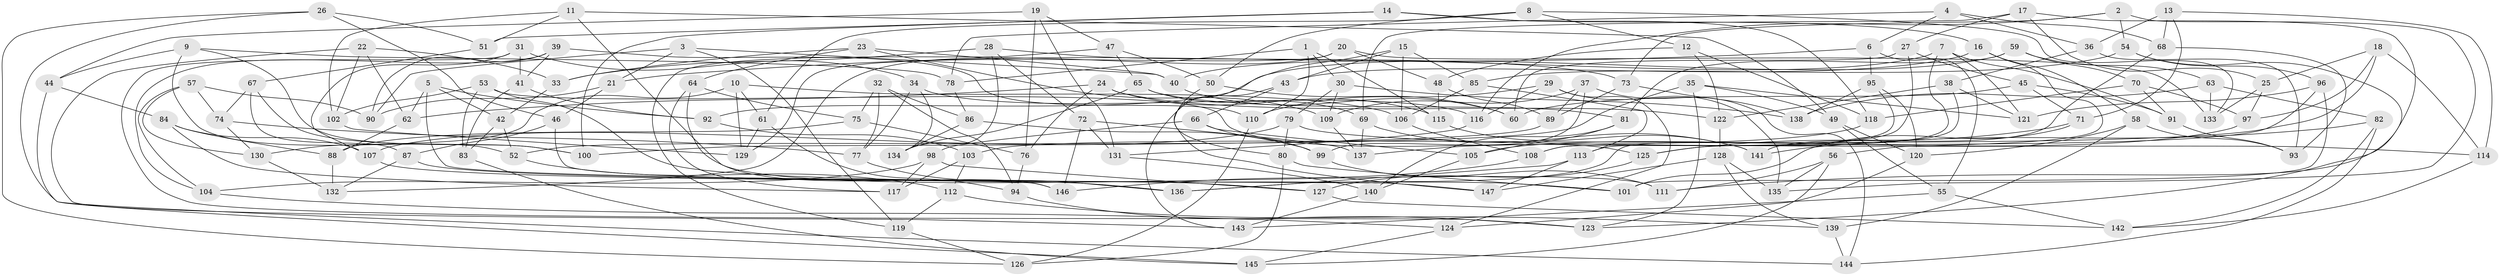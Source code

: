 // Generated by graph-tools (version 1.1) at 2025/26/03/09/25 03:26:57]
// undirected, 147 vertices, 294 edges
graph export_dot {
graph [start="1"]
  node [color=gray90,style=filled];
  1;
  2;
  3;
  4;
  5;
  6;
  7;
  8;
  9;
  10;
  11;
  12;
  13;
  14;
  15;
  16;
  17;
  18;
  19;
  20;
  21;
  22;
  23;
  24;
  25;
  26;
  27;
  28;
  29;
  30;
  31;
  32;
  33;
  34;
  35;
  36;
  37;
  38;
  39;
  40;
  41;
  42;
  43;
  44;
  45;
  46;
  47;
  48;
  49;
  50;
  51;
  52;
  53;
  54;
  55;
  56;
  57;
  58;
  59;
  60;
  61;
  62;
  63;
  64;
  65;
  66;
  67;
  68;
  69;
  70;
  71;
  72;
  73;
  74;
  75;
  76;
  77;
  78;
  79;
  80;
  81;
  82;
  83;
  84;
  85;
  86;
  87;
  88;
  89;
  90;
  91;
  92;
  93;
  94;
  95;
  96;
  97;
  98;
  99;
  100;
  101;
  102;
  103;
  104;
  105;
  106;
  107;
  108;
  109;
  110;
  111;
  112;
  113;
  114;
  115;
  116;
  117;
  118;
  119;
  120;
  121;
  122;
  123;
  124;
  125;
  126;
  127;
  128;
  129;
  130;
  131;
  132;
  133;
  134;
  135;
  136;
  137;
  138;
  139;
  140;
  141;
  142;
  143;
  144;
  145;
  146;
  147;
  1 -- 115;
  1 -- 30;
  1 -- 78;
  1 -- 110;
  2 -- 116;
  2 -- 73;
  2 -- 135;
  2 -- 54;
  3 -- 40;
  3 -- 119;
  3 -- 90;
  3 -- 21;
  4 -- 68;
  4 -- 36;
  4 -- 6;
  4 -- 78;
  5 -- 92;
  5 -- 62;
  5 -- 147;
  5 -- 42;
  6 -- 55;
  6 -- 21;
  6 -- 95;
  7 -- 91;
  7 -- 121;
  7 -- 113;
  7 -- 40;
  8 -- 12;
  8 -- 61;
  8 -- 133;
  8 -- 50;
  9 -- 52;
  9 -- 100;
  9 -- 78;
  9 -- 44;
  10 -- 129;
  10 -- 106;
  10 -- 61;
  10 -- 130;
  11 -- 49;
  11 -- 51;
  11 -- 111;
  11 -- 102;
  12 -- 122;
  12 -- 48;
  12 -- 118;
  13 -- 114;
  13 -- 71;
  13 -- 68;
  13 -- 36;
  14 -- 16;
  14 -- 118;
  14 -- 100;
  14 -- 51;
  15 -- 106;
  15 -- 147;
  15 -- 85;
  15 -- 43;
  16 -- 58;
  16 -- 56;
  16 -- 43;
  17 -- 27;
  17 -- 111;
  17 -- 69;
  17 -- 25;
  18 -- 103;
  18 -- 25;
  18 -- 114;
  18 -- 97;
  19 -- 131;
  19 -- 47;
  19 -- 76;
  19 -- 44;
  20 -- 48;
  20 -- 129;
  20 -- 132;
  20 -- 133;
  21 -- 46;
  21 -- 90;
  22 -- 102;
  22 -- 143;
  22 -- 62;
  22 -- 33;
  23 -- 33;
  23 -- 64;
  23 -- 109;
  23 -- 40;
  24 -- 115;
  24 -- 62;
  24 -- 76;
  24 -- 122;
  25 -- 133;
  25 -- 97;
  26 -- 51;
  26 -- 144;
  26 -- 46;
  26 -- 126;
  27 -- 45;
  27 -- 108;
  27 -- 60;
  28 -- 72;
  28 -- 134;
  28 -- 33;
  28 -- 73;
  29 -- 124;
  29 -- 135;
  29 -- 110;
  29 -- 116;
  30 -- 79;
  30 -- 109;
  30 -- 138;
  31 -- 41;
  31 -- 123;
  31 -- 34;
  31 -- 107;
  32 -- 77;
  32 -- 94;
  32 -- 75;
  32 -- 86;
  33 -- 42;
  34 -- 77;
  34 -- 134;
  34 -- 116;
  35 -- 121;
  35 -- 52;
  35 -- 49;
  35 -- 123;
  36 -- 38;
  36 -- 93;
  37 -- 109;
  37 -- 99;
  37 -- 144;
  37 -- 89;
  38 -- 122;
  38 -- 121;
  38 -- 136;
  39 -- 104;
  39 -- 110;
  39 -- 41;
  39 -- 90;
  40 -- 60;
  41 -- 92;
  41 -- 83;
  42 -- 83;
  42 -- 52;
  43 -- 143;
  43 -- 66;
  44 -- 84;
  44 -- 145;
  45 -- 60;
  45 -- 91;
  45 -- 71;
  46 -- 87;
  46 -- 146;
  47 -- 65;
  47 -- 50;
  47 -- 119;
  48 -- 89;
  48 -- 115;
  49 -- 55;
  49 -- 120;
  50 -- 60;
  50 -- 80;
  51 -- 67;
  52 -- 112;
  53 -- 125;
  53 -- 102;
  53 -- 83;
  53 -- 101;
  54 -- 123;
  54 -- 85;
  54 -- 96;
  55 -- 143;
  55 -- 142;
  56 -- 145;
  56 -- 135;
  56 -- 111;
  57 -- 74;
  57 -- 90;
  57 -- 130;
  57 -- 104;
  58 -- 93;
  58 -- 139;
  58 -- 120;
  59 -- 63;
  59 -- 70;
  59 -- 81;
  59 -- 92;
  61 -- 129;
  61 -- 94;
  62 -- 88;
  63 -- 138;
  63 -- 133;
  63 -- 82;
  64 -- 75;
  64 -- 146;
  64 -- 117;
  65 -- 81;
  65 -- 69;
  65 -- 134;
  66 -- 105;
  66 -- 99;
  66 -- 98;
  67 -- 87;
  67 -- 100;
  67 -- 74;
  68 -- 93;
  68 -- 141;
  69 -- 137;
  69 -- 141;
  70 -- 91;
  70 -- 97;
  70 -- 118;
  71 -- 125;
  71 -- 101;
  72 -- 146;
  72 -- 131;
  72 -- 137;
  73 -- 89;
  73 -- 138;
  74 -- 77;
  74 -- 130;
  75 -- 88;
  75 -- 76;
  76 -- 94;
  77 -- 136;
  78 -- 86;
  79 -- 107;
  79 -- 114;
  79 -- 80;
  80 -- 101;
  80 -- 126;
  81 -- 105;
  81 -- 140;
  82 -- 144;
  82 -- 142;
  82 -- 141;
  83 -- 145;
  84 -- 88;
  84 -- 107;
  84 -- 117;
  85 -- 106;
  85 -- 113;
  86 -- 99;
  86 -- 134;
  87 -- 132;
  87 -- 127;
  88 -- 132;
  89 -- 100;
  91 -- 93;
  92 -- 103;
  94 -- 123;
  95 -- 108;
  95 -- 138;
  95 -- 120;
  96 -- 121;
  96 -- 101;
  96 -- 125;
  97 -- 105;
  98 -- 104;
  98 -- 127;
  98 -- 117;
  99 -- 111;
  102 -- 129;
  103 -- 117;
  103 -- 112;
  104 -- 124;
  105 -- 140;
  106 -- 108;
  107 -- 136;
  108 -- 146;
  109 -- 137;
  110 -- 126;
  112 -- 119;
  112 -- 139;
  113 -- 136;
  113 -- 147;
  114 -- 142;
  115 -- 141;
  116 -- 131;
  118 -- 137;
  119 -- 126;
  120 -- 124;
  122 -- 128;
  124 -- 145;
  125 -- 127;
  127 -- 142;
  128 -- 135;
  128 -- 139;
  128 -- 147;
  130 -- 132;
  131 -- 140;
  139 -- 144;
  140 -- 143;
}
